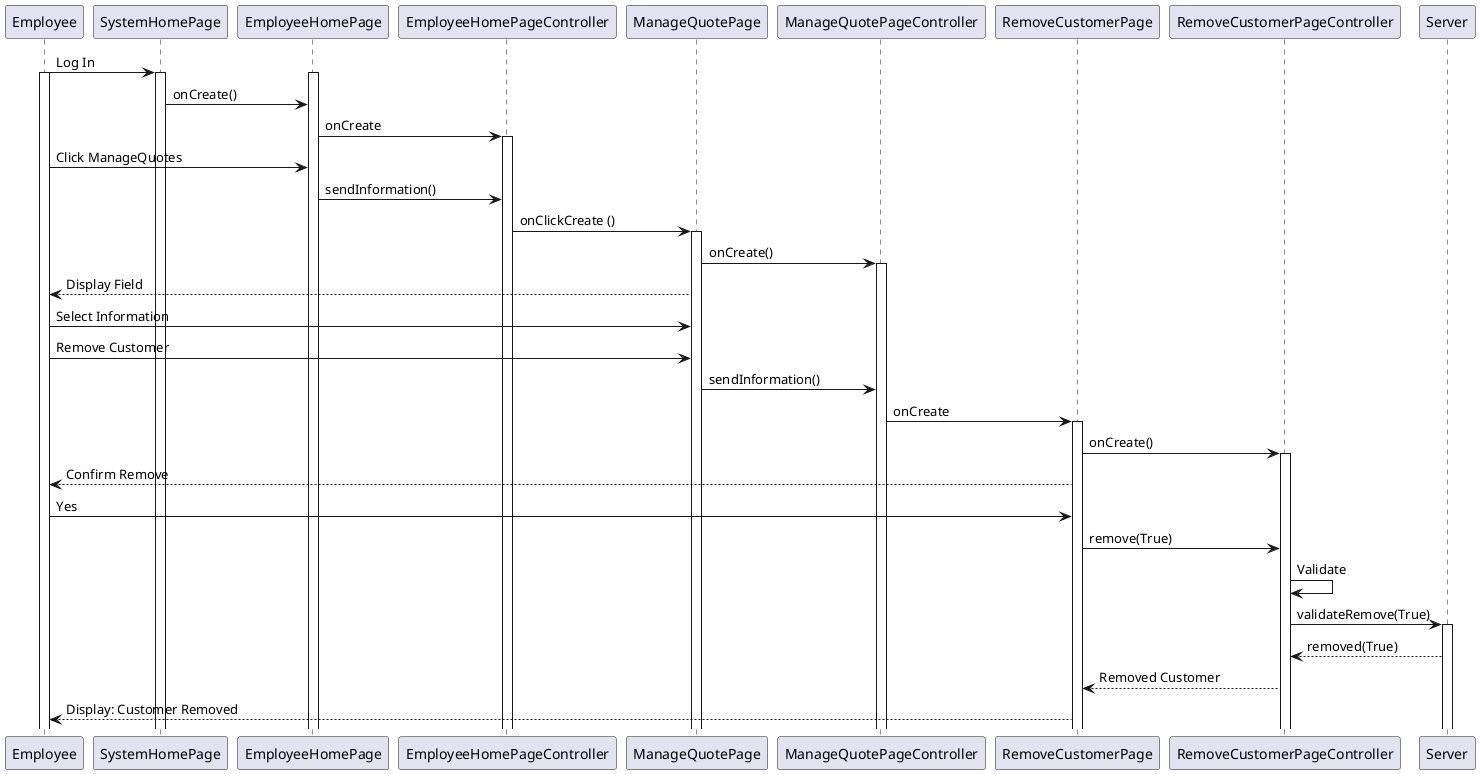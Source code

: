 @startuml
Employee -> SystemHomePage : Log In
activate Employee
activate SystemHomePage
activate EmployeeHomePage
SystemHomePage -> EmployeeHomePage  : onCreate()
EmployeeHomePage -> EmployeeHomePageController: onCreate
activate EmployeeHomePageController
Employee -> EmployeeHomePage : Click ManageQuotes
EmployeeHomePage -> EmployeeHomePageController : sendInformation()
EmployeeHomePageController -> ManageQuotePage : onClickCreate ()
activate ManageQuotePage
ManageQuotePage -> ManageQuotePageController : onCreate()
activate ManageQuotePageController
ManageQuotePage --> Employee : Display Field
Employee -> ManageQuotePage : Select Information
Employee -> ManageQuotePage : Remove Customer
ManageQuotePage -> ManageQuotePageController : sendInformation()
ManageQuotePageController -> RemoveCustomerPage : onCreate
activate RemoveCustomerPage
RemoveCustomerPage -> RemoveCustomerPageController : onCreate()
activate RemoveCustomerPageController
RemoveCustomerPage --> Employee : Confirm Remove
Employee -> RemoveCustomerPage : Yes
RemoveCustomerPage -> RemoveCustomerPageController : remove(True)
RemoveCustomerPageController -> RemoveCustomerPageController : Validate
RemoveCustomerPageController -> Server : validateRemove(True)
activate Server
Server --> RemoveCustomerPageController : removed(True)
RemoveCustomerPageController --> RemoveCustomerPage : Removed Customer
RemoveCustomerPage --> Employee : Display: Customer Removed

@enduml